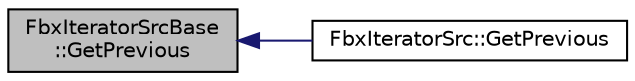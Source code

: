 digraph "FbxIteratorSrcBase::GetPrevious"
{
  edge [fontname="Helvetica",fontsize="10",labelfontname="Helvetica",labelfontsize="10"];
  node [fontname="Helvetica",fontsize="10",shape=record];
  rankdir="LR";
  Node18 [label="FbxIteratorSrcBase\l::GetPrevious",height=0.2,width=0.4,color="black", fillcolor="grey75", style="filled", fontcolor="black"];
  Node18 -> Node19 [dir="back",color="midnightblue",fontsize="10",style="solid",fontname="Helvetica"];
  Node19 [label="FbxIteratorSrc::GetPrevious",height=0.2,width=0.4,color="black", fillcolor="white", style="filled",URL="$class_fbx_iterator_src.html#a8b7703e63be49c3210f5a71946437027"];
}
